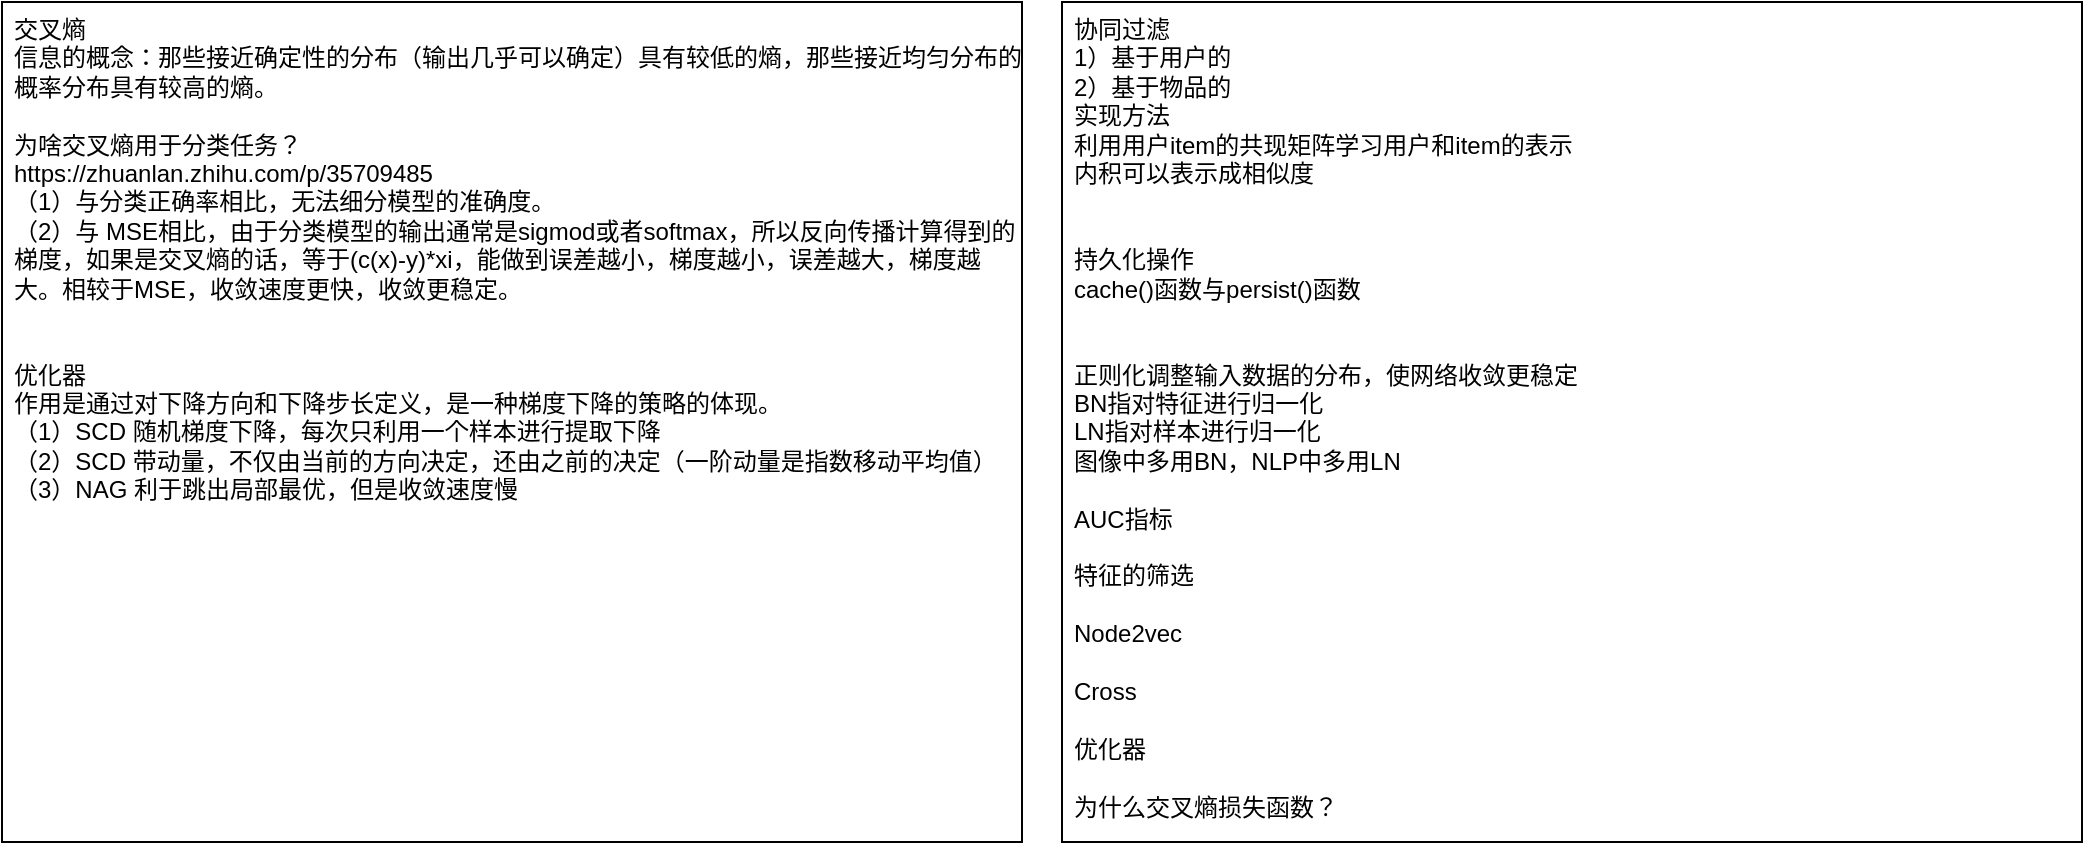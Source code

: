 <mxfile version="24.7.7">
  <diagram name="第 1 页" id="iWVoZDMzAQuaJpYY_TNt">
    <mxGraphModel dx="1592" dy="833" grid="1" gridSize="10" guides="1" tooltips="1" connect="1" arrows="1" fold="1" page="0" pageScale="1" pageWidth="827" pageHeight="1169" math="0" shadow="0">
      <root>
        <mxCell id="0" />
        <mxCell id="1" parent="0" />
        <mxCell id="mPcpz4siuyIrg-kaVJwC-1" value="协同过滤&lt;div&gt;1）基于用户的&lt;/div&gt;&lt;div&gt;2）基于物品的&lt;/div&gt;&lt;div&gt;实现方法&lt;/div&gt;&lt;div&gt;利用用户item的共现矩阵学习用户和item的表示&lt;/div&gt;&lt;div&gt;内积可以表示成相似度&lt;/div&gt;&lt;div&gt;&lt;br&gt;&lt;/div&gt;&lt;div&gt;&lt;br&gt;&lt;/div&gt;&lt;div&gt;持久化操作&lt;/div&gt;&lt;div&gt;cache()函数与persist()函数&lt;/div&gt;&lt;div&gt;&lt;br&gt;&lt;/div&gt;&lt;div&gt;&lt;br&gt;&lt;/div&gt;&lt;div&gt;正则化调整输入数据的分布，使网络收敛更稳定&lt;/div&gt;&lt;div&gt;BN指对特征进行归一化&lt;/div&gt;&lt;div&gt;LN指对样本进行归一化&lt;/div&gt;&lt;div&gt;图像中多用BN，NLP中多用LN&lt;/div&gt;&lt;div&gt;&lt;br&gt;&lt;/div&gt;&lt;div&gt;AUC指标&lt;/div&gt;&lt;div&gt;&lt;br&gt;&lt;/div&gt;&lt;div&gt;特征的筛选&lt;/div&gt;&lt;div&gt;&lt;br&gt;&lt;/div&gt;&lt;div&gt;Node2vec&lt;/div&gt;&lt;div&gt;&lt;br&gt;&lt;/div&gt;&lt;div&gt;Cross&lt;/div&gt;&lt;div&gt;&lt;br&gt;&lt;/div&gt;&lt;div&gt;优化器&lt;/div&gt;&lt;div&gt;&lt;br&gt;&lt;/div&gt;&lt;div&gt;为什么交叉熵损失函数？&lt;/div&gt;" style="rounded=0;whiteSpace=wrap;html=1;align=left;verticalAlign=top;spacingLeft=4;" parent="1" vertex="1">
          <mxGeometry x="-30" y="-20" width="510" height="420" as="geometry" />
        </mxCell>
        <mxCell id="Wk424I4RCr_Jomv0QLjG-1" value="交叉熵&lt;div&gt;信息的概念：那些接近确定性的分布（输出几乎可以确定）具有较低的熵，那些接近均匀分布的概率分布具有较高的熵。&lt;/div&gt;&lt;div&gt;&lt;br&gt;&lt;/div&gt;&lt;div&gt;为啥交叉熵用于分类任务？&lt;/div&gt;&lt;div&gt;https://zhuanlan.zhihu.com/p/35709485&lt;br&gt;&lt;/div&gt;&lt;div&gt;（1）与分类正确率相比，无法细分模型的准确度。&lt;/div&gt;&lt;div&gt;（2）与 MSE相比，由于分类模型的输出通常是sigmod或者softmax，所以反向传播计算得到的梯度，如果是交叉熵的话，等于(c(x)-y)*xi，能做到误差越小，梯度越小，误差越大，梯度越大。相较于MSE，收敛速度更快，收敛更稳定。&lt;/div&gt;&lt;div&gt;&lt;br&gt;&lt;/div&gt;&lt;div&gt;&lt;br&gt;&lt;/div&gt;&lt;div&gt;优化器&lt;/div&gt;&lt;div&gt;作用是通过对下降方向和下降步长定义，是一种梯度下降的策略的体现。&lt;/div&gt;&lt;div&gt;（1）SCD 随机梯度下降，每次只利用一个样本进行提取下降&lt;/div&gt;&lt;div&gt;（2）SCD 带动量，不仅由当前的方向决定，还由之前的决定（一阶动量是指数移动平均值）&lt;/div&gt;&lt;div&gt;（3）NAG 利于跳出局部最优，但是收敛速度慢&lt;/div&gt;&lt;div&gt;&lt;br&gt;&lt;/div&gt;&lt;div&gt;&lt;br&gt;&lt;/div&gt;" style="rounded=0;whiteSpace=wrap;html=1;align=left;verticalAlign=top;spacingLeft=4;" vertex="1" parent="1">
          <mxGeometry x="-560" y="-20" width="510" height="420" as="geometry" />
        </mxCell>
      </root>
    </mxGraphModel>
  </diagram>
</mxfile>
